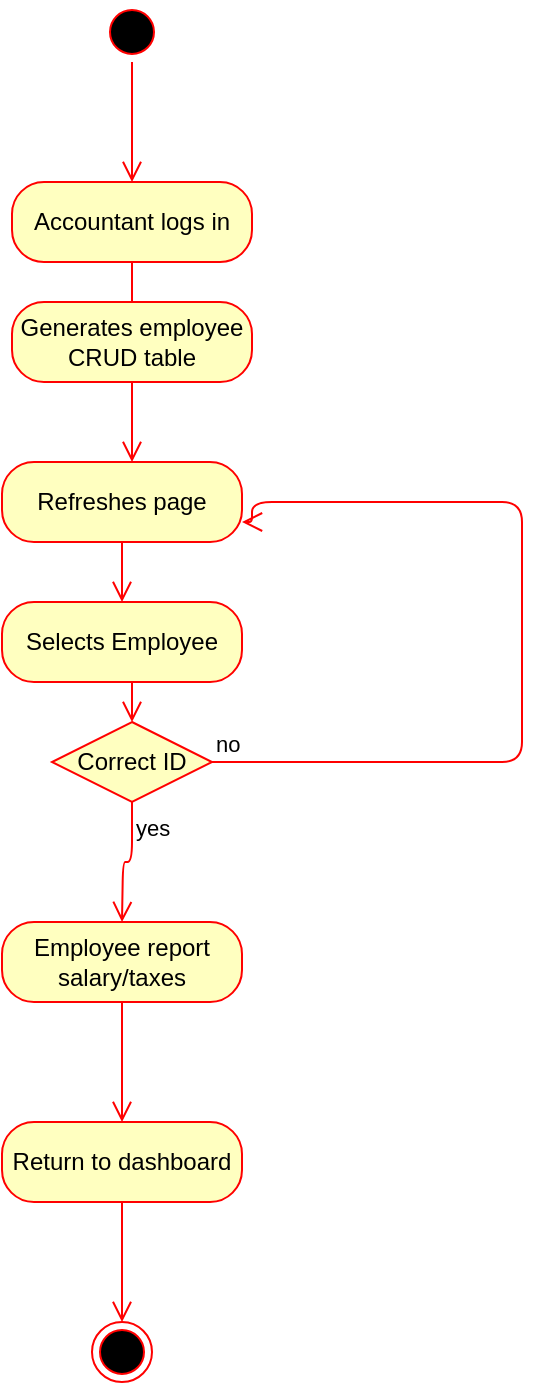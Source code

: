 <mxfile version="13.0.8" type="github"><diagram id="cARMGaFzXKST-unOw-cH" name="Page-1"><mxGraphModel dx="1038" dy="548" grid="1" gridSize="10" guides="1" tooltips="1" connect="1" arrows="1" fold="1" page="1" pageScale="1" pageWidth="827" pageHeight="1169" math="0" shadow="0"><root><mxCell id="0"/><mxCell id="1" parent="0"/><mxCell id="vTQr9LaIEcB91jagIYJ5-1" value="" style="ellipse;html=1;shape=startState;fillColor=#000000;strokeColor=#ff0000;" vertex="1" parent="1"><mxGeometry x="390" width="30" height="30" as="geometry"/></mxCell><mxCell id="vTQr9LaIEcB91jagIYJ5-2" value="" style="edgeStyle=orthogonalEdgeStyle;html=1;verticalAlign=bottom;endArrow=open;endSize=8;strokeColor=#ff0000;" edge="1" source="vTQr9LaIEcB91jagIYJ5-1" parent="1"><mxGeometry relative="1" as="geometry"><mxPoint x="405" y="90" as="targetPoint"/><Array as="points"><mxPoint x="405" y="60"/><mxPoint x="405" y="60"/></Array></mxGeometry></mxCell><mxCell id="vTQr9LaIEcB91jagIYJ5-6" style="edgeStyle=orthogonalEdgeStyle;rounded=0;orthogonalLoop=1;jettySize=auto;html=1;exitX=0.5;exitY=0;exitDx=0;exitDy=0;" edge="1" parent="1" source="vTQr9LaIEcB91jagIYJ5-3"><mxGeometry relative="1" as="geometry"><mxPoint x="405" y="90" as="targetPoint"/></mxGeometry></mxCell><mxCell id="vTQr9LaIEcB91jagIYJ5-3" value="Accountant logs in" style="rounded=1;whiteSpace=wrap;html=1;arcSize=40;fontColor=#000000;fillColor=#ffffc0;strokeColor=#ff0000;" vertex="1" parent="1"><mxGeometry x="345" y="90" width="120" height="40" as="geometry"/></mxCell><mxCell id="vTQr9LaIEcB91jagIYJ5-4" value="" style="edgeStyle=orthogonalEdgeStyle;html=1;verticalAlign=bottom;endArrow=open;endSize=8;strokeColor=#ff0000;" edge="1" source="vTQr9LaIEcB91jagIYJ5-3" parent="1"><mxGeometry relative="1" as="geometry"><mxPoint x="405" y="190" as="targetPoint"/></mxGeometry></mxCell><mxCell id="vTQr9LaIEcB91jagIYJ5-9" value="Generates employee CRUD table" style="rounded=1;whiteSpace=wrap;html=1;arcSize=40;fontColor=#000000;fillColor=#ffffc0;strokeColor=#ff0000;" vertex="1" parent="1"><mxGeometry x="345" y="150" width="120" height="40" as="geometry"/></mxCell><mxCell id="vTQr9LaIEcB91jagIYJ5-10" value="" style="edgeStyle=orthogonalEdgeStyle;html=1;verticalAlign=bottom;endArrow=open;endSize=8;strokeColor=#ff0000;" edge="1" source="vTQr9LaIEcB91jagIYJ5-9" parent="1"><mxGeometry relative="1" as="geometry"><mxPoint x="405" y="230" as="targetPoint"/><Array as="points"><mxPoint x="405" y="200"/><mxPoint x="405" y="200"/></Array></mxGeometry></mxCell><mxCell id="vTQr9LaIEcB91jagIYJ5-11" value="Selects Employee" style="rounded=1;whiteSpace=wrap;html=1;arcSize=40;fontColor=#000000;fillColor=#ffffc0;strokeColor=#ff0000;" vertex="1" parent="1"><mxGeometry x="340" y="300" width="120" height="40" as="geometry"/></mxCell><mxCell id="vTQr9LaIEcB91jagIYJ5-12" value="" style="edgeStyle=orthogonalEdgeStyle;html=1;verticalAlign=bottom;endArrow=open;endSize=8;strokeColor=#ff0000;" edge="1" source="vTQr9LaIEcB91jagIYJ5-11" parent="1"><mxGeometry relative="1" as="geometry"><mxPoint x="405" y="360" as="targetPoint"/><Array as="points"><mxPoint x="405" y="360"/><mxPoint x="405" y="360"/></Array></mxGeometry></mxCell><mxCell id="vTQr9LaIEcB91jagIYJ5-16" value="Correct ID" style="rhombus;whiteSpace=wrap;html=1;fillColor=#ffffc0;strokeColor=#ff0000;" vertex="1" parent="1"><mxGeometry x="365" y="360" width="80" height="40" as="geometry"/></mxCell><mxCell id="vTQr9LaIEcB91jagIYJ5-17" value="no" style="edgeStyle=orthogonalEdgeStyle;html=1;align=left;verticalAlign=bottom;endArrow=open;endSize=8;strokeColor=#ff0000;entryX=1;entryY=0.75;entryDx=0;entryDy=0;" edge="1" source="vTQr9LaIEcB91jagIYJ5-16" parent="1" target="vTQr9LaIEcB91jagIYJ5-26"><mxGeometry x="-1" relative="1" as="geometry"><mxPoint x="540" y="380" as="targetPoint"/><Array as="points"><mxPoint x="600" y="380"/><mxPoint x="600" y="250"/><mxPoint x="465" y="250"/><mxPoint x="465" y="260"/></Array></mxGeometry></mxCell><mxCell id="vTQr9LaIEcB91jagIYJ5-18" value="yes" style="edgeStyle=orthogonalEdgeStyle;html=1;align=left;verticalAlign=top;endArrow=open;endSize=8;strokeColor=#ff0000;" edge="1" source="vTQr9LaIEcB91jagIYJ5-16" parent="1"><mxGeometry x="-1" relative="1" as="geometry"><mxPoint x="400" y="460" as="targetPoint"/></mxGeometry></mxCell><mxCell id="vTQr9LaIEcB91jagIYJ5-19" value="Employee report salary/taxes" style="rounded=1;whiteSpace=wrap;html=1;arcSize=40;fontColor=#000000;fillColor=#ffffc0;strokeColor=#ff0000;" vertex="1" parent="1"><mxGeometry x="340" y="460" width="120" height="40" as="geometry"/></mxCell><mxCell id="vTQr9LaIEcB91jagIYJ5-20" value="" style="edgeStyle=orthogonalEdgeStyle;html=1;verticalAlign=bottom;endArrow=open;endSize=8;strokeColor=#ff0000;" edge="1" source="vTQr9LaIEcB91jagIYJ5-19" parent="1"><mxGeometry relative="1" as="geometry"><mxPoint x="400" y="560" as="targetPoint"/></mxGeometry></mxCell><mxCell id="vTQr9LaIEcB91jagIYJ5-21" value="Return to dashboard" style="rounded=1;whiteSpace=wrap;html=1;arcSize=40;fontColor=#000000;fillColor=#ffffc0;strokeColor=#ff0000;" vertex="1" parent="1"><mxGeometry x="340" y="560" width="120" height="40" as="geometry"/></mxCell><mxCell id="vTQr9LaIEcB91jagIYJ5-22" value="" style="edgeStyle=orthogonalEdgeStyle;html=1;verticalAlign=bottom;endArrow=open;endSize=8;strokeColor=#ff0000;" edge="1" source="vTQr9LaIEcB91jagIYJ5-21" parent="1"><mxGeometry relative="1" as="geometry"><mxPoint x="400" y="660" as="targetPoint"/></mxGeometry></mxCell><mxCell id="vTQr9LaIEcB91jagIYJ5-25" value="" style="ellipse;html=1;shape=endState;fillColor=#000000;strokeColor=#ff0000;" vertex="1" parent="1"><mxGeometry x="385" y="660" width="30" height="30" as="geometry"/></mxCell><mxCell id="vTQr9LaIEcB91jagIYJ5-26" value="Refreshes page" style="rounded=1;whiteSpace=wrap;html=1;arcSize=40;fontColor=#000000;fillColor=#ffffc0;strokeColor=#ff0000;" vertex="1" parent="1"><mxGeometry x="340" y="230" width="120" height="40" as="geometry"/></mxCell><mxCell id="vTQr9LaIEcB91jagIYJ5-27" value="" style="edgeStyle=orthogonalEdgeStyle;html=1;verticalAlign=bottom;endArrow=open;endSize=8;strokeColor=#ff0000;" edge="1" source="vTQr9LaIEcB91jagIYJ5-26" parent="1" target="vTQr9LaIEcB91jagIYJ5-11"><mxGeometry relative="1" as="geometry"><mxPoint x="280" y="320" as="targetPoint"/></mxGeometry></mxCell></root></mxGraphModel></diagram></mxfile>